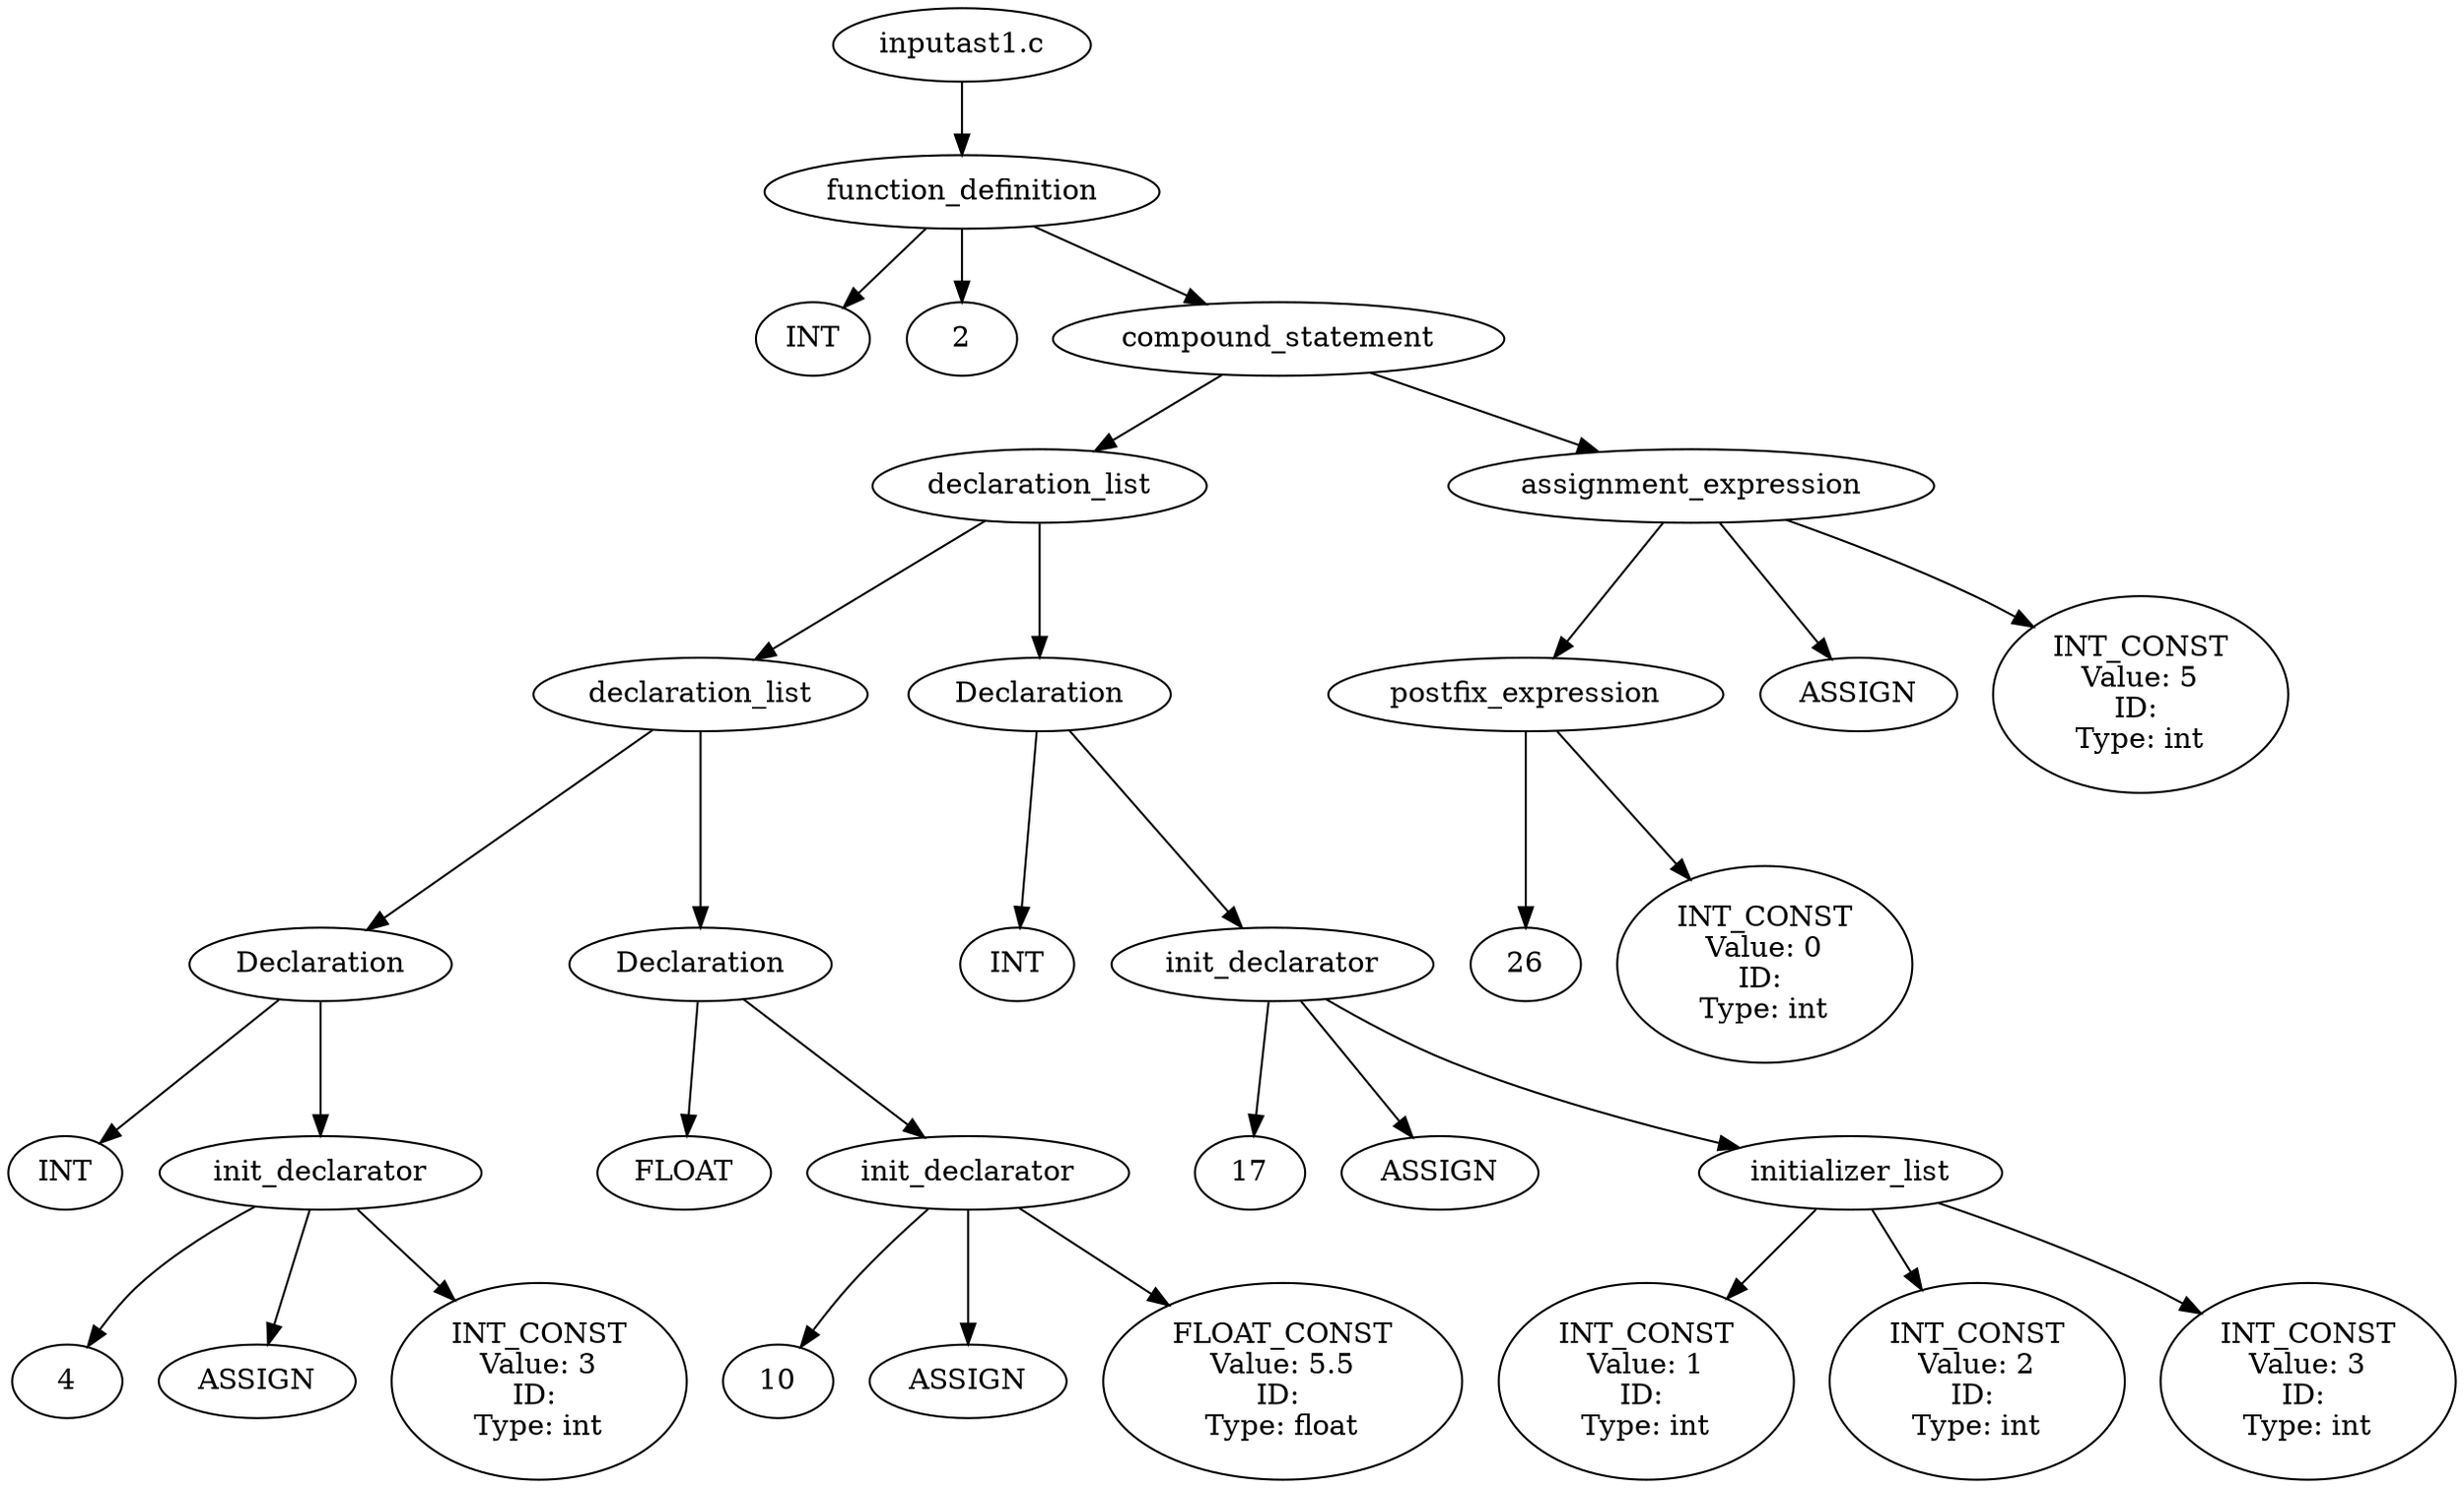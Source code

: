digraph G {
0[label = "input\ast1.c"];
0 -> 33
33[label = "function_definition"];
33 -> 1
1[label = "INT"];
33 -> 2
33 -> 32
32[label = "compound_statement"];
32 -> 25
25[label = "declaration_list"];
25 -> 15
15[label = "declaration_list"];
15 -> 8
8[label = "Declaration"];
8 -> 3
3[label = "INT"];
8 -> 6
6[label = "init_declarator"];
6 -> 4
6 -> 7
7[label = "ASSIGN"];
6 -> 5
5[label = "INT_CONST
Value: 3
ID: 
Type: int"];
15 -> 14
14[label = "Declaration"];
14 -> 9
9[label = "FLOAT"];
14 -> 12
12[label = "init_declarator"];
12 -> 10
12 -> 13
13[label = "ASSIGN"];
12 -> 11
11[label = "FLOAT_CONST
Value: 5.5
ID: 
Type: float"];
25 -> 24
24[label = "Declaration"];
24 -> 16
16[label = "INT"];
24 -> 22
22[label = "init_declarator"];
22 -> 17
22 -> 23
23[label = "ASSIGN"];
22 -> 19
19[label = "initializer_list"];
19 -> 18
18[label = "INT_CONST
Value: 1
ID: 
Type: int"];
19 -> 20
20[label = "INT_CONST
Value: 2
ID: 
Type: int"];
19 -> 21
21[label = "INT_CONST
Value: 3
ID: 
Type: int"];
32 -> 31
31[label = "assignment_expression"];
31 -> 28
28[label = "postfix_expression"];
28 -> 26
28 -> 27
27[label = "INT_CONST
Value: 0
ID: 
Type: int"];
31 -> 29
29[label = "ASSIGN"];
31 -> 30
30[label = "INT_CONST
Value: 5
ID: 
Type: int"];
}